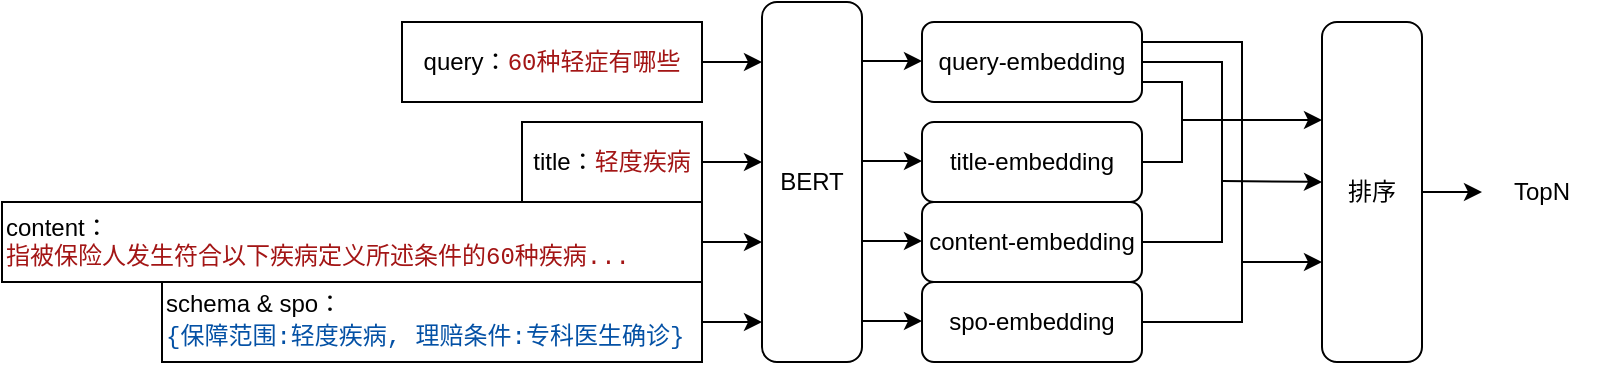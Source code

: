 <mxfile version="24.2.5" type="github">
  <diagram name="第 1 页" id="0FhEVIr9239YjCkPH0hc">
    <mxGraphModel dx="1242" dy="734" grid="1" gridSize="10" guides="1" tooltips="1" connect="1" arrows="1" fold="1" page="1" pageScale="1" pageWidth="1200" pageHeight="500" math="0" shadow="0">
      <root>
        <mxCell id="0" />
        <mxCell id="1" parent="0" />
        <mxCell id="_mZrjQsN8vBaTDdy-eiO-38" style="edgeStyle=orthogonalEdgeStyle;rounded=0;orthogonalLoop=1;jettySize=auto;html=1;exitX=1;exitY=0.5;exitDx=0;exitDy=0;" edge="1" parent="1" source="_mZrjQsN8vBaTDdy-eiO-3">
          <mxGeometry relative="1" as="geometry">
            <mxPoint x="430" y="90" as="targetPoint" />
          </mxGeometry>
        </mxCell>
        <mxCell id="_mZrjQsN8vBaTDdy-eiO-3" value="title：&lt;span style=&quot;color: rgb(163, 21, 21); background-color: rgb(255, 255, 255); font-family: Menlo, Monaco, &amp;quot;Courier New&amp;quot;, monospace; white-space: pre;&quot;&gt;轻度疾病&lt;/span&gt;" style="rounded=0;whiteSpace=wrap;html=1;" vertex="1" parent="1">
          <mxGeometry x="310" y="70" width="90" height="40" as="geometry" />
        </mxCell>
        <mxCell id="_mZrjQsN8vBaTDdy-eiO-37" style="edgeStyle=orthogonalEdgeStyle;rounded=0;orthogonalLoop=1;jettySize=auto;html=1;exitX=1;exitY=0.5;exitDx=0;exitDy=0;" edge="1" parent="1" source="_mZrjQsN8vBaTDdy-eiO-4">
          <mxGeometry relative="1" as="geometry">
            <mxPoint x="430" y="130" as="targetPoint" />
          </mxGeometry>
        </mxCell>
        <mxCell id="_mZrjQsN8vBaTDdy-eiO-4" value="content：&lt;div&gt;&lt;span style=&quot;color: rgb(163, 21, 21); background-color: rgb(255, 255, 255); font-family: Menlo, Monaco, &amp;quot;Courier New&amp;quot;, monospace; white-space: pre;&quot;&gt;指被保险人发生符合以下疾病定义所述条件的60种疾病...&lt;/span&gt;&lt;/div&gt;" style="rounded=0;whiteSpace=wrap;html=1;align=left;" vertex="1" parent="1">
          <mxGeometry x="50" y="110" width="350" height="40" as="geometry" />
        </mxCell>
        <mxCell id="_mZrjQsN8vBaTDdy-eiO-39" style="edgeStyle=orthogonalEdgeStyle;rounded=0;orthogonalLoop=1;jettySize=auto;html=1;exitX=1;exitY=0.5;exitDx=0;exitDy=0;" edge="1" parent="1" source="_mZrjQsN8vBaTDdy-eiO-22">
          <mxGeometry relative="1" as="geometry">
            <mxPoint x="430" y="170" as="targetPoint" />
          </mxGeometry>
        </mxCell>
        <mxCell id="_mZrjQsN8vBaTDdy-eiO-22" value="schema &amp;amp; spo：&lt;div&gt;&lt;div style=&quot;background-color: rgb(255, 255, 255); font-family: Menlo, Monaco, &amp;quot;Courier New&amp;quot;, monospace; line-height: 18px; white-space: pre;&quot;&gt;&lt;span style=&quot;color: #0451a5;&quot;&gt;{保障范围:轻度疾病, 理赔条件:专科医生确诊}&lt;/span&gt;&lt;/div&gt;&lt;/div&gt;" style="rounded=0;whiteSpace=wrap;html=1;align=left;" vertex="1" parent="1">
          <mxGeometry x="130" y="150" width="270" height="40" as="geometry" />
        </mxCell>
        <mxCell id="_mZrjQsN8vBaTDdy-eiO-41" style="edgeStyle=orthogonalEdgeStyle;rounded=0;orthogonalLoop=1;jettySize=auto;html=1;exitX=1;exitY=0.5;exitDx=0;exitDy=0;" edge="1" parent="1" source="_mZrjQsN8vBaTDdy-eiO-24">
          <mxGeometry relative="1" as="geometry">
            <mxPoint x="430" y="40" as="targetPoint" />
          </mxGeometry>
        </mxCell>
        <mxCell id="_mZrjQsN8vBaTDdy-eiO-24" value="query：&lt;span style=&quot;color: rgb(163, 21, 21); background-color: rgb(255, 255, 255); font-family: Menlo, Monaco, &amp;quot;Courier New&amp;quot;, monospace; white-space: pre;&quot;&gt;60种轻症有哪些&lt;/span&gt;&lt;span style=&quot;color: rgba(0, 0, 0, 0); font-family: monospace; font-size: 0px; text-align: start; text-wrap: nowrap; background-color: initial;&quot;&gt;%3CmxGraphModel%3E%3Croot%3E%3CmxCell%20id%3D%220%22%2F%3E%3CmxCell%20id%3D%221%22%20parent%3D%220%22%2F%3E%3CmxCell%20id%3D%222%22%20value%3D%22title%EF%BC%9A%26lt%3Bspan%20style%3D%26quot%3Bcolor%3A%20rgb(163%2C%2021%2C%2021)%3B%20background-color%3A%20rgb(255%2C%20255%2C%20255)%3B%20font-family%3A%20Menlo%2C%20Monaco%2C%20%26amp%3Bquot%3BCourier%20New%26amp%3Bquot%3B%2C%20monospace%3B%20white-space%3A%20pre%3B%26quot%3B%26gt%3B%E8%BD%BB%E5%BA%A6%E7%96%BE%E7%97%85%26lt%3B%2Fspan%26gt%3B%22%20style%3D%22rounded%3D0%3BwhiteSpace%3Dwrap%3Bhtml%3D1%3B%22%20vertex%3D%221%22%20parent%3D%221%22%3E%3CmxGeometry%20x%3D%22320%22%20y%3D%2240%22%20width%3D%2290%22%20height%3D%2240%22%20as%3D%22geometry%22%2F%3E%3C%2FmxCell%3E%3C%2Froot%3E%3C%2FmxGraphModel%&lt;/span&gt;" style="rounded=0;whiteSpace=wrap;html=1;" vertex="1" parent="1">
          <mxGeometry x="250" y="20" width="150" height="40" as="geometry" />
        </mxCell>
        <mxCell id="_mZrjQsN8vBaTDdy-eiO-31" value="BERT" style="rounded=1;whiteSpace=wrap;html=1;" vertex="1" parent="1">
          <mxGeometry x="430" y="10" width="50" height="180" as="geometry" />
        </mxCell>
        <mxCell id="_mZrjQsN8vBaTDdy-eiO-50" style="edgeStyle=orthogonalEdgeStyle;rounded=0;orthogonalLoop=1;jettySize=auto;html=1;exitX=1;exitY=0.5;exitDx=0;exitDy=0;entryX=1;entryY=0.5;entryDx=0;entryDy=0;endArrow=none;endFill=0;" edge="1" parent="1" source="_mZrjQsN8vBaTDdy-eiO-43" target="_mZrjQsN8vBaTDdy-eiO-45">
          <mxGeometry relative="1" as="geometry">
            <Array as="points">
              <mxPoint x="660" y="40" />
              <mxPoint x="660" y="130" />
            </Array>
          </mxGeometry>
        </mxCell>
        <mxCell id="_mZrjQsN8vBaTDdy-eiO-51" style="edgeStyle=orthogonalEdgeStyle;rounded=0;orthogonalLoop=1;jettySize=auto;html=1;exitX=1;exitY=0.75;exitDx=0;exitDy=0;entryX=1;entryY=0.5;entryDx=0;entryDy=0;endArrow=none;endFill=0;" edge="1" parent="1" source="_mZrjQsN8vBaTDdy-eiO-43" target="_mZrjQsN8vBaTDdy-eiO-44">
          <mxGeometry relative="1" as="geometry" />
        </mxCell>
        <mxCell id="_mZrjQsN8vBaTDdy-eiO-52" style="edgeStyle=orthogonalEdgeStyle;rounded=0;orthogonalLoop=1;jettySize=auto;html=1;exitX=1;exitY=0.25;exitDx=0;exitDy=0;entryX=1;entryY=0.5;entryDx=0;entryDy=0;endArrow=none;endFill=0;" edge="1" parent="1" source="_mZrjQsN8vBaTDdy-eiO-43" target="_mZrjQsN8vBaTDdy-eiO-46">
          <mxGeometry relative="1" as="geometry">
            <Array as="points">
              <mxPoint x="670" y="30" />
              <mxPoint x="670" y="170" />
            </Array>
          </mxGeometry>
        </mxCell>
        <mxCell id="_mZrjQsN8vBaTDdy-eiO-43" value="query-embedding" style="rounded=1;whiteSpace=wrap;html=1;" vertex="1" parent="1">
          <mxGeometry x="510" y="20" width="110" height="40" as="geometry" />
        </mxCell>
        <mxCell id="_mZrjQsN8vBaTDdy-eiO-44" value="title-embedding" style="rounded=1;whiteSpace=wrap;html=1;" vertex="1" parent="1">
          <mxGeometry x="510" y="70" width="110" height="40" as="geometry" />
        </mxCell>
        <mxCell id="_mZrjQsN8vBaTDdy-eiO-45" value="content-embedding" style="rounded=1;whiteSpace=wrap;html=1;" vertex="1" parent="1">
          <mxGeometry x="510" y="110" width="110" height="40" as="geometry" />
        </mxCell>
        <mxCell id="_mZrjQsN8vBaTDdy-eiO-46" value="spo-embedding" style="rounded=1;whiteSpace=wrap;html=1;" vertex="1" parent="1">
          <mxGeometry x="510" y="150" width="110" height="40" as="geometry" />
        </mxCell>
        <mxCell id="_mZrjQsN8vBaTDdy-eiO-67" value="" style="edgeStyle=orthogonalEdgeStyle;rounded=0;orthogonalLoop=1;jettySize=auto;html=1;" edge="1" parent="1" source="_mZrjQsN8vBaTDdy-eiO-58" target="_mZrjQsN8vBaTDdy-eiO-66">
          <mxGeometry relative="1" as="geometry" />
        </mxCell>
        <mxCell id="_mZrjQsN8vBaTDdy-eiO-58" value="排序" style="rounded=1;whiteSpace=wrap;html=1;" vertex="1" parent="1">
          <mxGeometry x="710" y="20" width="50" height="170" as="geometry" />
        </mxCell>
        <mxCell id="_mZrjQsN8vBaTDdy-eiO-59" value="" style="endArrow=classic;html=1;rounded=0;" edge="1" parent="1">
          <mxGeometry width="50" height="50" relative="1" as="geometry">
            <mxPoint x="640" y="69" as="sourcePoint" />
            <mxPoint x="710" y="69" as="targetPoint" />
          </mxGeometry>
        </mxCell>
        <mxCell id="_mZrjQsN8vBaTDdy-eiO-60" value="" style="endArrow=classic;html=1;rounded=0;" edge="1" parent="1">
          <mxGeometry width="50" height="50" relative="1" as="geometry">
            <mxPoint x="660" y="99.5" as="sourcePoint" />
            <mxPoint x="710" y="100" as="targetPoint" />
          </mxGeometry>
        </mxCell>
        <mxCell id="_mZrjQsN8vBaTDdy-eiO-61" value="" style="endArrow=classic;html=1;rounded=0;" edge="1" parent="1">
          <mxGeometry width="50" height="50" relative="1" as="geometry">
            <mxPoint x="670" y="140" as="sourcePoint" />
            <mxPoint x="710" y="140" as="targetPoint" />
          </mxGeometry>
        </mxCell>
        <mxCell id="_mZrjQsN8vBaTDdy-eiO-62" style="edgeStyle=orthogonalEdgeStyle;rounded=0;orthogonalLoop=1;jettySize=auto;html=1;exitX=1;exitY=0.5;exitDx=0;exitDy=0;" edge="1" parent="1">
          <mxGeometry relative="1" as="geometry">
            <mxPoint x="510" y="39.5" as="targetPoint" />
            <mxPoint x="480" y="39.5" as="sourcePoint" />
          </mxGeometry>
        </mxCell>
        <mxCell id="_mZrjQsN8vBaTDdy-eiO-63" style="edgeStyle=orthogonalEdgeStyle;rounded=0;orthogonalLoop=1;jettySize=auto;html=1;exitX=1;exitY=0.5;exitDx=0;exitDy=0;" edge="1" parent="1">
          <mxGeometry relative="1" as="geometry">
            <mxPoint x="510" y="89.5" as="targetPoint" />
            <mxPoint x="480" y="89.5" as="sourcePoint" />
          </mxGeometry>
        </mxCell>
        <mxCell id="_mZrjQsN8vBaTDdy-eiO-64" style="edgeStyle=orthogonalEdgeStyle;rounded=0;orthogonalLoop=1;jettySize=auto;html=1;exitX=1;exitY=0.5;exitDx=0;exitDy=0;" edge="1" parent="1">
          <mxGeometry relative="1" as="geometry">
            <mxPoint x="510" y="129.5" as="targetPoint" />
            <mxPoint x="480" y="129.5" as="sourcePoint" />
          </mxGeometry>
        </mxCell>
        <mxCell id="_mZrjQsN8vBaTDdy-eiO-65" style="edgeStyle=orthogonalEdgeStyle;rounded=0;orthogonalLoop=1;jettySize=auto;html=1;exitX=1;exitY=0.5;exitDx=0;exitDy=0;" edge="1" parent="1">
          <mxGeometry relative="1" as="geometry">
            <mxPoint x="510" y="169.5" as="targetPoint" />
            <mxPoint x="480" y="169.5" as="sourcePoint" />
          </mxGeometry>
        </mxCell>
        <mxCell id="_mZrjQsN8vBaTDdy-eiO-66" value="TopN" style="text;html=1;align=center;verticalAlign=middle;whiteSpace=wrap;rounded=0;" vertex="1" parent="1">
          <mxGeometry x="790" y="90" width="60" height="30" as="geometry" />
        </mxCell>
      </root>
    </mxGraphModel>
  </diagram>
</mxfile>
